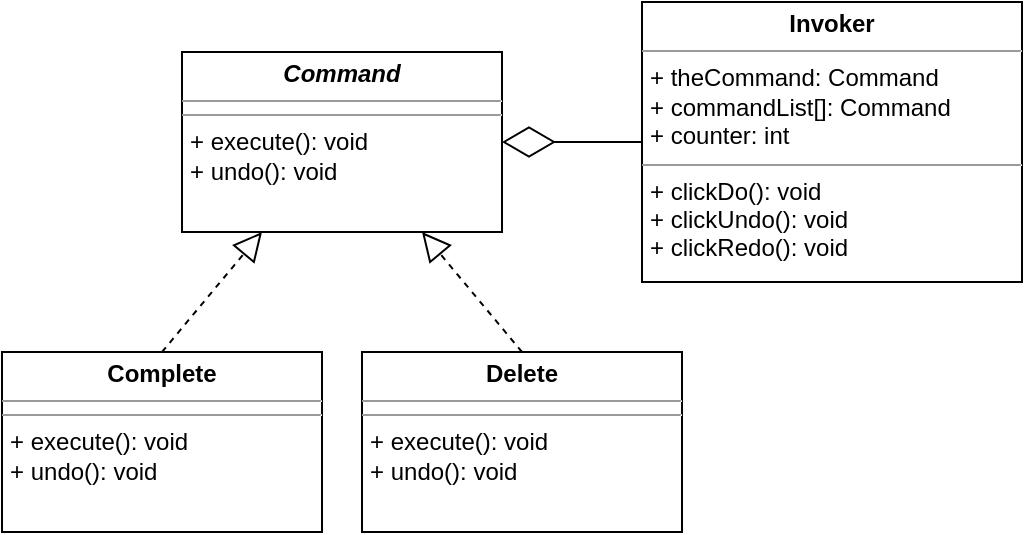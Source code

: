<mxfile version="14.7.3" type="github">
  <diagram id="C5RBs43oDa-KdzZeNtuy" name="Page-1">
    <mxGraphModel dx="824" dy="683" grid="1" gridSize="10" guides="1" tooltips="1" connect="1" arrows="1" fold="1" page="1" pageScale="1" pageWidth="827" pageHeight="1169" math="0" shadow="0">
      <root>
        <mxCell id="WIyWlLk6GJQsqaUBKTNV-0" />
        <mxCell id="WIyWlLk6GJQsqaUBKTNV-1" parent="WIyWlLk6GJQsqaUBKTNV-0" />
        <mxCell id="4CQr9Bl2vrhU0HHtT3HL-1" value="&lt;p style=&quot;margin: 0px ; margin-top: 4px ; text-align: center&quot;&gt;&lt;i&gt;&lt;b&gt;Command&lt;/b&gt;&lt;/i&gt;&lt;/p&gt;&lt;hr size=&quot;1&quot;&gt;&lt;hr size=&quot;1&quot;&gt;&lt;p style=&quot;margin: 0px ; margin-left: 4px&quot;&gt;+ execute(): void&lt;/p&gt;&lt;p style=&quot;margin: 0px ; margin-left: 4px&quot;&gt;+ undo(): void&lt;br&gt;&lt;/p&gt;" style="verticalAlign=top;align=left;overflow=fill;fontSize=12;fontFamily=Helvetica;html=1;" vertex="1" parent="WIyWlLk6GJQsqaUBKTNV-1">
          <mxGeometry x="280" y="340" width="160" height="90" as="geometry" />
        </mxCell>
        <mxCell id="4CQr9Bl2vrhU0HHtT3HL-2" value="&lt;p style=&quot;margin: 0px ; margin-top: 4px ; text-align: center&quot;&gt;&lt;b&gt;Complete&lt;/b&gt;&lt;/p&gt;&lt;hr size=&quot;1&quot;&gt;&lt;hr size=&quot;1&quot;&gt;&lt;p style=&quot;margin: 0px ; margin-left: 4px&quot;&gt;+ execute(): void&lt;/p&gt;&lt;p style=&quot;margin: 0px ; margin-left: 4px&quot;&gt;+ undo(): void&lt;br&gt;&lt;/p&gt;" style="verticalAlign=top;align=left;overflow=fill;fontSize=12;fontFamily=Helvetica;html=1;" vertex="1" parent="WIyWlLk6GJQsqaUBKTNV-1">
          <mxGeometry x="190" y="490" width="160" height="90" as="geometry" />
        </mxCell>
        <mxCell id="4CQr9Bl2vrhU0HHtT3HL-3" value="&lt;p style=&quot;margin: 0px ; margin-top: 4px ; text-align: center&quot;&gt;&lt;b&gt;Delete&lt;/b&gt;&lt;/p&gt;&lt;hr size=&quot;1&quot;&gt;&lt;hr size=&quot;1&quot;&gt;&lt;p style=&quot;margin: 0px ; margin-left: 4px&quot;&gt;+ execute(): void&lt;/p&gt;&lt;p style=&quot;margin: 0px ; margin-left: 4px&quot;&gt;+ undo(): void&lt;br&gt;&lt;/p&gt;" style="verticalAlign=top;align=left;overflow=fill;fontSize=12;fontFamily=Helvetica;html=1;" vertex="1" parent="WIyWlLk6GJQsqaUBKTNV-1">
          <mxGeometry x="370" y="490" width="160" height="90" as="geometry" />
        </mxCell>
        <mxCell id="4CQr9Bl2vrhU0HHtT3HL-6" value="" style="endArrow=block;dashed=1;endFill=0;endSize=12;html=1;entryX=0.25;entryY=1;entryDx=0;entryDy=0;exitX=0.5;exitY=0;exitDx=0;exitDy=0;" edge="1" parent="WIyWlLk6GJQsqaUBKTNV-1" source="4CQr9Bl2vrhU0HHtT3HL-2" target="4CQr9Bl2vrhU0HHtT3HL-1">
          <mxGeometry width="160" relative="1" as="geometry">
            <mxPoint x="220" y="430" as="sourcePoint" />
            <mxPoint x="380" y="430" as="targetPoint" />
          </mxGeometry>
        </mxCell>
        <mxCell id="4CQr9Bl2vrhU0HHtT3HL-7" value="" style="endArrow=block;dashed=1;endFill=0;endSize=12;html=1;entryX=0.75;entryY=1;entryDx=0;entryDy=0;exitX=0.5;exitY=0;exitDx=0;exitDy=0;" edge="1" parent="WIyWlLk6GJQsqaUBKTNV-1" source="4CQr9Bl2vrhU0HHtT3HL-3" target="4CQr9Bl2vrhU0HHtT3HL-1">
          <mxGeometry width="160" relative="1" as="geometry">
            <mxPoint x="390" y="440" as="sourcePoint" />
            <mxPoint x="550" y="440" as="targetPoint" />
          </mxGeometry>
        </mxCell>
        <mxCell id="4CQr9Bl2vrhU0HHtT3HL-9" value="&lt;p style=&quot;margin: 0px ; margin-top: 4px ; text-align: center&quot;&gt;&lt;b&gt;Invoker&lt;/b&gt;&lt;br&gt;&lt;/p&gt;&lt;hr size=&quot;1&quot;&gt;&lt;p style=&quot;margin: 0px ; margin-left: 4px&quot;&gt;+ theCommand: Command&lt;/p&gt;&lt;p style=&quot;margin: 0px ; margin-left: 4px&quot;&gt;+ commandList[]: Command&lt;/p&gt;&lt;p style=&quot;margin: 0px ; margin-left: 4px&quot;&gt;+ counter: int&lt;br&gt;&lt;/p&gt;&lt;hr size=&quot;1&quot;&gt;&lt;p style=&quot;margin: 0px ; margin-left: 4px&quot;&gt;+ clickDo(): void&lt;/p&gt;&lt;p style=&quot;margin: 0px ; margin-left: 4px&quot;&gt;+ clickUndo(): void&lt;/p&gt;&lt;p style=&quot;margin: 0px ; margin-left: 4px&quot;&gt;+ clickRedo(): void&lt;br&gt;&lt;/p&gt;" style="verticalAlign=top;align=left;overflow=fill;fontSize=12;fontFamily=Helvetica;html=1;" vertex="1" parent="WIyWlLk6GJQsqaUBKTNV-1">
          <mxGeometry x="510" y="315" width="190" height="140" as="geometry" />
        </mxCell>
        <mxCell id="4CQr9Bl2vrhU0HHtT3HL-10" value="" style="endArrow=diamondThin;endFill=0;endSize=24;html=1;entryX=1;entryY=0.5;entryDx=0;entryDy=0;exitX=0;exitY=0.5;exitDx=0;exitDy=0;" edge="1" parent="WIyWlLk6GJQsqaUBKTNV-1" source="4CQr9Bl2vrhU0HHtT3HL-9" target="4CQr9Bl2vrhU0HHtT3HL-1">
          <mxGeometry width="160" relative="1" as="geometry">
            <mxPoint x="300" y="520" as="sourcePoint" />
            <mxPoint x="460" y="520" as="targetPoint" />
          </mxGeometry>
        </mxCell>
      </root>
    </mxGraphModel>
  </diagram>
</mxfile>
